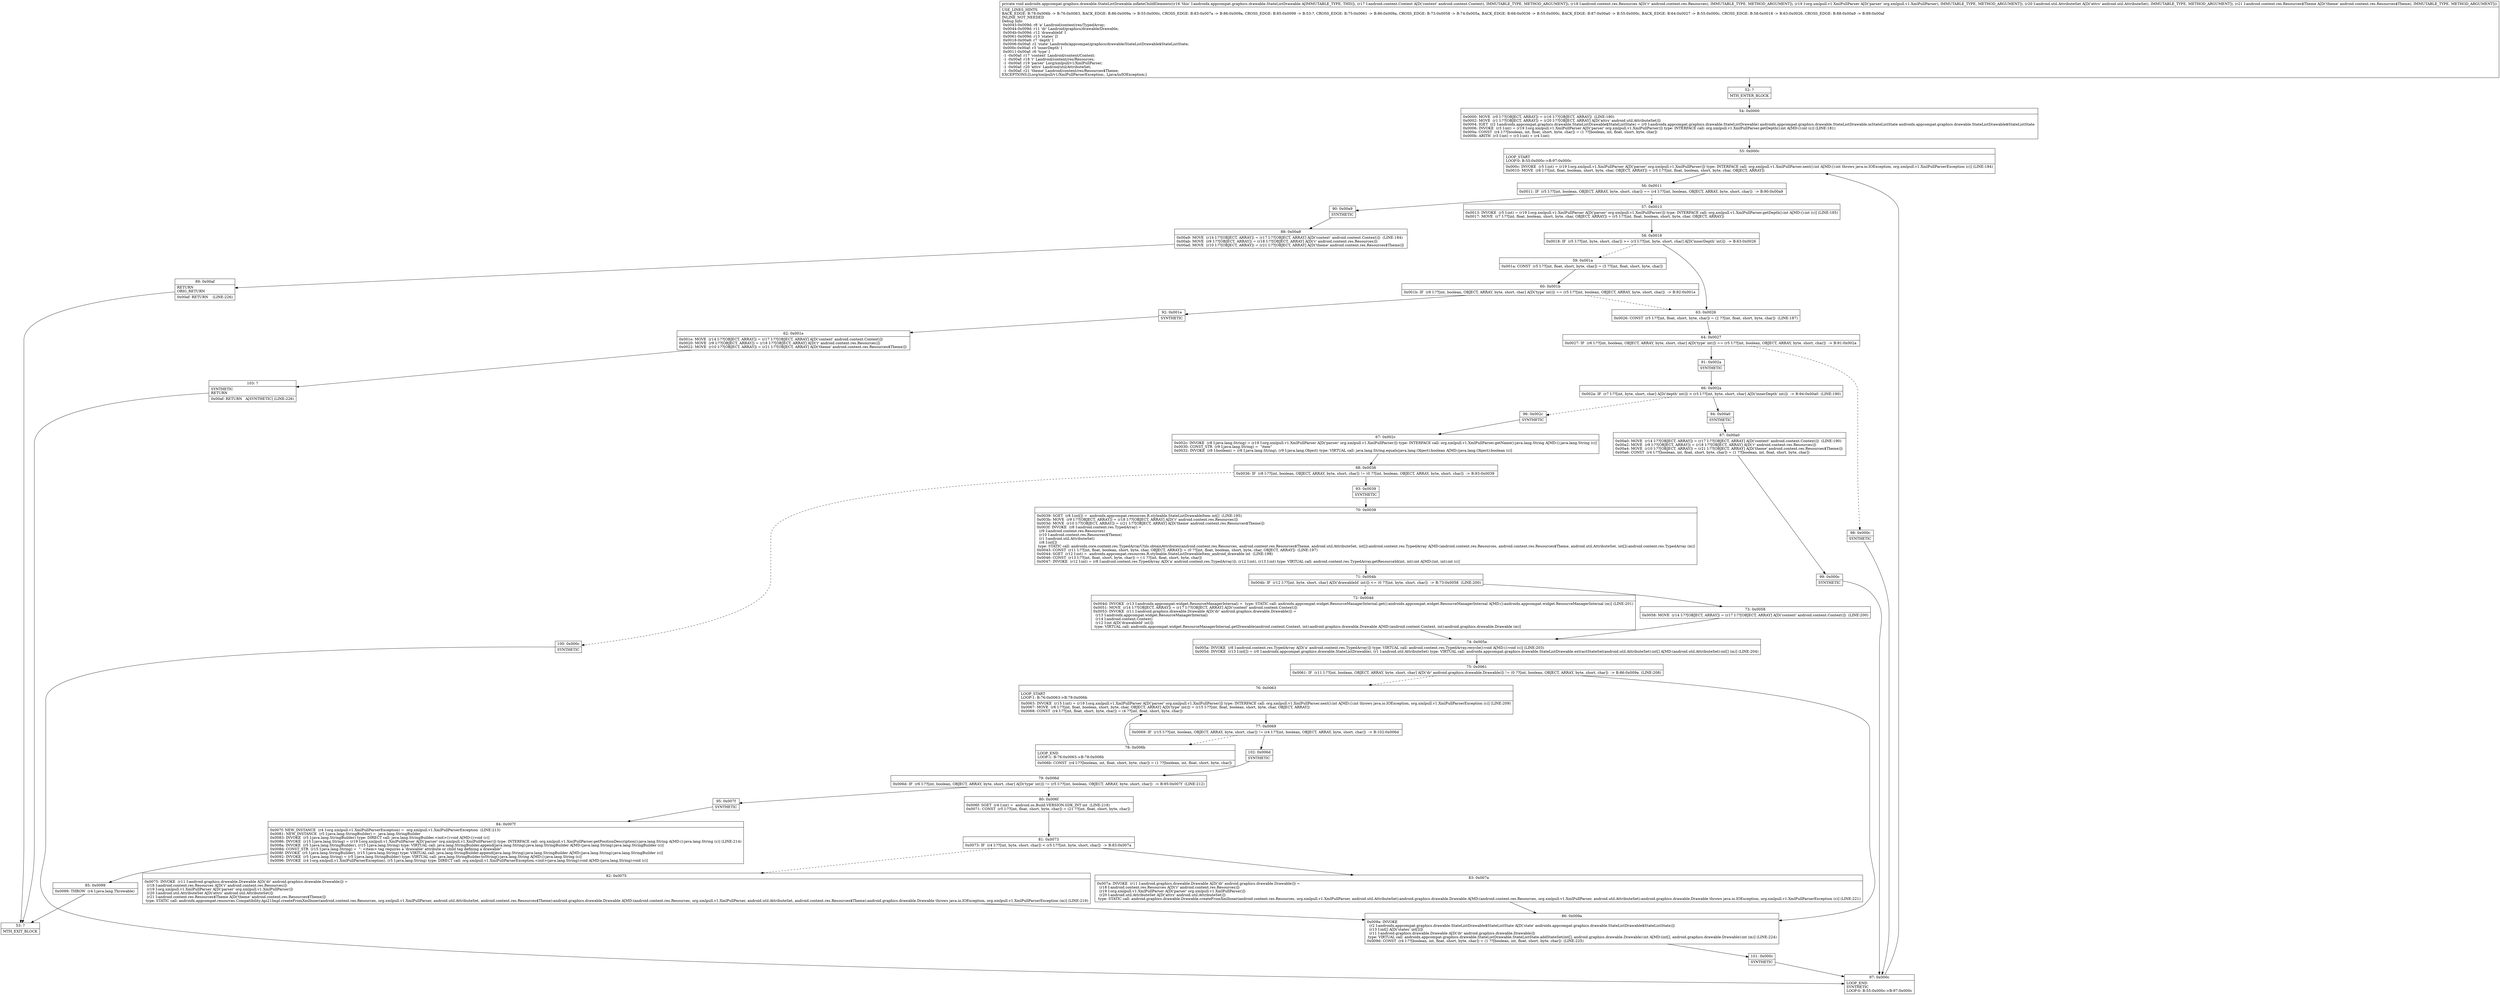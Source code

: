 digraph "CFG forandroidx.appcompat.graphics.drawable.StateListDrawable.inflateChildElements(Landroid\/content\/Context;Landroid\/content\/res\/Resources;Lorg\/xmlpull\/v1\/XmlPullParser;Landroid\/util\/AttributeSet;Landroid\/content\/res\/Resources$Theme;)V" {
Node_52 [shape=record,label="{52\:\ ?|MTH_ENTER_BLOCK\l}"];
Node_54 [shape=record,label="{54\:\ 0x0000|0x0000: MOVE  (r0 I:??[OBJECT, ARRAY]) = (r16 I:??[OBJECT, ARRAY])  (LINE:180)\l0x0002: MOVE  (r1 I:??[OBJECT, ARRAY]) = (r20 I:??[OBJECT, ARRAY] A[D('attrs' android.util.AttributeSet)]) \l0x0004: IGET  (r2 I:androidx.appcompat.graphics.drawable.StateListDrawable$StateListState) = (r0 I:androidx.appcompat.graphics.drawable.StateListDrawable) androidx.appcompat.graphics.drawable.StateListDrawable.mStateListState androidx.appcompat.graphics.drawable.StateListDrawable$StateListState \l0x0006: INVOKE  (r3 I:int) = (r19 I:org.xmlpull.v1.XmlPullParser A[D('parser' org.xmlpull.v1.XmlPullParser)]) type: INTERFACE call: org.xmlpull.v1.XmlPullParser.getDepth():int A[MD:():int (c)] (LINE:181)\l0x000a: CONST  (r4 I:??[boolean, int, float, short, byte, char]) = (1 ??[boolean, int, float, short, byte, char]) \l0x000b: ARITH  (r3 I:int) = (r3 I:int) + (r4 I:int) \l}"];
Node_55 [shape=record,label="{55\:\ 0x000c|LOOP_START\lLOOP:0: B:55:0x000c\-\>B:97:0x000c\l|0x000c: INVOKE  (r5 I:int) = (r19 I:org.xmlpull.v1.XmlPullParser A[D('parser' org.xmlpull.v1.XmlPullParser)]) type: INTERFACE call: org.xmlpull.v1.XmlPullParser.next():int A[MD:():int throws java.io.IOException, org.xmlpull.v1.XmlPullParserException (c)] (LINE:184)\l0x0010: MOVE  (r6 I:??[int, float, boolean, short, byte, char, OBJECT, ARRAY]) = (r5 I:??[int, float, boolean, short, byte, char, OBJECT, ARRAY]) \l}"];
Node_56 [shape=record,label="{56\:\ 0x0011|0x0011: IF  (r5 I:??[int, boolean, OBJECT, ARRAY, byte, short, char]) == (r4 I:??[int, boolean, OBJECT, ARRAY, byte, short, char])  \-\> B:90:0x00a9 \l}"];
Node_57 [shape=record,label="{57\:\ 0x0013|0x0013: INVOKE  (r5 I:int) = (r19 I:org.xmlpull.v1.XmlPullParser A[D('parser' org.xmlpull.v1.XmlPullParser)]) type: INTERFACE call: org.xmlpull.v1.XmlPullParser.getDepth():int A[MD:():int (c)] (LINE:185)\l0x0017: MOVE  (r7 I:??[int, float, boolean, short, byte, char, OBJECT, ARRAY]) = (r5 I:??[int, float, boolean, short, byte, char, OBJECT, ARRAY]) \l}"];
Node_58 [shape=record,label="{58\:\ 0x0018|0x0018: IF  (r5 I:??[int, byte, short, char]) \>= (r3 I:??[int, byte, short, char] A[D('innerDepth' int)])  \-\> B:63:0x0026 \l}"];
Node_59 [shape=record,label="{59\:\ 0x001a|0x001a: CONST  (r5 I:??[int, float, short, byte, char]) = (3 ??[int, float, short, byte, char]) \l}"];
Node_60 [shape=record,label="{60\:\ 0x001b|0x001b: IF  (r6 I:??[int, boolean, OBJECT, ARRAY, byte, short, char] A[D('type' int)]) == (r5 I:??[int, boolean, OBJECT, ARRAY, byte, short, char])  \-\> B:92:0x001e \l}"];
Node_92 [shape=record,label="{92\:\ 0x001e|SYNTHETIC\l}"];
Node_62 [shape=record,label="{62\:\ 0x001e|0x001e: MOVE  (r14 I:??[OBJECT, ARRAY]) = (r17 I:??[OBJECT, ARRAY] A[D('context' android.content.Context)]) \l0x0020: MOVE  (r9 I:??[OBJECT, ARRAY]) = (r18 I:??[OBJECT, ARRAY] A[D('r' android.content.res.Resources)]) \l0x0022: MOVE  (r10 I:??[OBJECT, ARRAY]) = (r21 I:??[OBJECT, ARRAY] A[D('theme' android.content.res.Resources$Theme)]) \l}"];
Node_103 [shape=record,label="{103\:\ ?|SYNTHETIC\lRETURN\l|0x00af: RETURN   A[SYNTHETIC] (LINE:226)\l}"];
Node_53 [shape=record,label="{53\:\ ?|MTH_EXIT_BLOCK\l}"];
Node_63 [shape=record,label="{63\:\ 0x0026|0x0026: CONST  (r5 I:??[int, float, short, byte, char]) = (2 ??[int, float, short, byte, char])  (LINE:187)\l}"];
Node_64 [shape=record,label="{64\:\ 0x0027|0x0027: IF  (r6 I:??[int, boolean, OBJECT, ARRAY, byte, short, char] A[D('type' int)]) == (r5 I:??[int, boolean, OBJECT, ARRAY, byte, short, char])  \-\> B:91:0x002a \l}"];
Node_91 [shape=record,label="{91\:\ 0x002a|SYNTHETIC\l}"];
Node_66 [shape=record,label="{66\:\ 0x002a|0x002a: IF  (r7 I:??[int, byte, short, char] A[D('depth' int)]) \> (r3 I:??[int, byte, short, char] A[D('innerDepth' int)])  \-\> B:94:0x00a0  (LINE:190)\l}"];
Node_94 [shape=record,label="{94\:\ 0x00a0|SYNTHETIC\l}"];
Node_87 [shape=record,label="{87\:\ 0x00a0|0x00a0: MOVE  (r14 I:??[OBJECT, ARRAY]) = (r17 I:??[OBJECT, ARRAY] A[D('context' android.content.Context)])  (LINE:190)\l0x00a2: MOVE  (r9 I:??[OBJECT, ARRAY]) = (r18 I:??[OBJECT, ARRAY] A[D('r' android.content.res.Resources)]) \l0x00a4: MOVE  (r10 I:??[OBJECT, ARRAY]) = (r21 I:??[OBJECT, ARRAY] A[D('theme' android.content.res.Resources$Theme)]) \l0x00a6: CONST  (r4 I:??[boolean, int, float, short, byte, char]) = (1 ??[boolean, int, float, short, byte, char]) \l}"];
Node_99 [shape=record,label="{99\:\ 0x000c|SYNTHETIC\l}"];
Node_97 [shape=record,label="{97\:\ 0x000c|LOOP_END\lSYNTHETIC\lLOOP:0: B:55:0x000c\-\>B:97:0x000c\l}"];
Node_96 [shape=record,label="{96\:\ 0x002c|SYNTHETIC\l}"];
Node_67 [shape=record,label="{67\:\ 0x002c|0x002c: INVOKE  (r8 I:java.lang.String) = (r19 I:org.xmlpull.v1.XmlPullParser A[D('parser' org.xmlpull.v1.XmlPullParser)]) type: INTERFACE call: org.xmlpull.v1.XmlPullParser.getName():java.lang.String A[MD:():java.lang.String (c)]\l0x0030: CONST_STR  (r9 I:java.lang.String) =  \"item\" \l0x0032: INVOKE  (r8 I:boolean) = (r8 I:java.lang.String), (r9 I:java.lang.Object) type: VIRTUAL call: java.lang.String.equals(java.lang.Object):boolean A[MD:(java.lang.Object):boolean (c)]\l}"];
Node_68 [shape=record,label="{68\:\ 0x0036|0x0036: IF  (r8 I:??[int, boolean, OBJECT, ARRAY, byte, short, char]) != (0 ??[int, boolean, OBJECT, ARRAY, byte, short, char])  \-\> B:93:0x0039 \l}"];
Node_93 [shape=record,label="{93\:\ 0x0039|SYNTHETIC\l}"];
Node_70 [shape=record,label="{70\:\ 0x0039|0x0039: SGET  (r8 I:int[]) =  androidx.appcompat.resources.R.styleable.StateListDrawableItem int[]  (LINE:195)\l0x003b: MOVE  (r9 I:??[OBJECT, ARRAY]) = (r18 I:??[OBJECT, ARRAY] A[D('r' android.content.res.Resources)]) \l0x003d: MOVE  (r10 I:??[OBJECT, ARRAY]) = (r21 I:??[OBJECT, ARRAY] A[D('theme' android.content.res.Resources$Theme)]) \l0x003f: INVOKE  (r8 I:android.content.res.TypedArray) = \l  (r9 I:android.content.res.Resources)\l  (r10 I:android.content.res.Resources$Theme)\l  (r1 I:android.util.AttributeSet)\l  (r8 I:int[])\l type: STATIC call: androidx.core.content.res.TypedArrayUtils.obtainAttributes(android.content.res.Resources, android.content.res.Resources$Theme, android.util.AttributeSet, int[]):android.content.res.TypedArray A[MD:(android.content.res.Resources, android.content.res.Resources$Theme, android.util.AttributeSet, int[]):android.content.res.TypedArray (m)]\l0x0043: CONST  (r11 I:??[int, float, boolean, short, byte, char, OBJECT, ARRAY]) = (0 ??[int, float, boolean, short, byte, char, OBJECT, ARRAY])  (LINE:197)\l0x0044: SGET  (r12 I:int) =  androidx.appcompat.resources.R.styleable.StateListDrawableItem_android_drawable int  (LINE:198)\l0x0046: CONST  (r13 I:??[int, float, short, byte, char]) = (\-1 ??[int, float, short, byte, char]) \l0x0047: INVOKE  (r12 I:int) = (r8 I:android.content.res.TypedArray A[D('a' android.content.res.TypedArray)]), (r12 I:int), (r13 I:int) type: VIRTUAL call: android.content.res.TypedArray.getResourceId(int, int):int A[MD:(int, int):int (c)]\l}"];
Node_71 [shape=record,label="{71\:\ 0x004b|0x004b: IF  (r12 I:??[int, byte, short, char] A[D('drawableId' int)]) \<= (0 ??[int, byte, short, char])  \-\> B:73:0x0058  (LINE:200)\l}"];
Node_72 [shape=record,label="{72\:\ 0x004d|0x004d: INVOKE  (r13 I:androidx.appcompat.widget.ResourceManagerInternal) =  type: STATIC call: androidx.appcompat.widget.ResourceManagerInternal.get():androidx.appcompat.widget.ResourceManagerInternal A[MD:():androidx.appcompat.widget.ResourceManagerInternal (m)] (LINE:201)\l0x0051: MOVE  (r14 I:??[OBJECT, ARRAY]) = (r17 I:??[OBJECT, ARRAY] A[D('context' android.content.Context)]) \l0x0053: INVOKE  (r11 I:android.graphics.drawable.Drawable A[D('dr' android.graphics.drawable.Drawable)]) = \l  (r13 I:androidx.appcompat.widget.ResourceManagerInternal)\l  (r14 I:android.content.Context)\l  (r12 I:int A[D('drawableId' int)])\l type: VIRTUAL call: androidx.appcompat.widget.ResourceManagerInternal.getDrawable(android.content.Context, int):android.graphics.drawable.Drawable A[MD:(android.content.Context, int):android.graphics.drawable.Drawable (m)]\l}"];
Node_74 [shape=record,label="{74\:\ 0x005a|0x005a: INVOKE  (r8 I:android.content.res.TypedArray A[D('a' android.content.res.TypedArray)]) type: VIRTUAL call: android.content.res.TypedArray.recycle():void A[MD:():void (c)] (LINE:203)\l0x005d: INVOKE  (r13 I:int[]) = (r0 I:androidx.appcompat.graphics.drawable.StateListDrawable), (r1 I:android.util.AttributeSet) type: VIRTUAL call: androidx.appcompat.graphics.drawable.StateListDrawable.extractStateSet(android.util.AttributeSet):int[] A[MD:(android.util.AttributeSet):int[] (m)] (LINE:204)\l}"];
Node_75 [shape=record,label="{75\:\ 0x0061|0x0061: IF  (r11 I:??[int, boolean, OBJECT, ARRAY, byte, short, char] A[D('dr' android.graphics.drawable.Drawable)]) != (0 ??[int, boolean, OBJECT, ARRAY, byte, short, char])  \-\> B:86:0x009a  (LINE:208)\l}"];
Node_76 [shape=record,label="{76\:\ 0x0063|LOOP_START\lLOOP:1: B:76:0x0063\-\>B:78:0x006b\l|0x0063: INVOKE  (r15 I:int) = (r19 I:org.xmlpull.v1.XmlPullParser A[D('parser' org.xmlpull.v1.XmlPullParser)]) type: INTERFACE call: org.xmlpull.v1.XmlPullParser.next():int A[MD:():int throws java.io.IOException, org.xmlpull.v1.XmlPullParserException (c)] (LINE:209)\l0x0067: MOVE  (r6 I:??[int, float, boolean, short, byte, char, OBJECT, ARRAY] A[D('type' int)]) = (r15 I:??[int, float, boolean, short, byte, char, OBJECT, ARRAY]) \l0x0068: CONST  (r4 I:??[int, float, short, byte, char]) = (4 ??[int, float, short, byte, char]) \l}"];
Node_77 [shape=record,label="{77\:\ 0x0069|0x0069: IF  (r15 I:??[int, boolean, OBJECT, ARRAY, byte, short, char]) != (r4 I:??[int, boolean, OBJECT, ARRAY, byte, short, char])  \-\> B:102:0x006d \l}"];
Node_78 [shape=record,label="{78\:\ 0x006b|LOOP_END\lLOOP:1: B:76:0x0063\-\>B:78:0x006b\l|0x006b: CONST  (r4 I:??[boolean, int, float, short, byte, char]) = (1 ??[boolean, int, float, short, byte, char]) \l}"];
Node_102 [shape=record,label="{102\:\ 0x006d|SYNTHETIC\l}"];
Node_79 [shape=record,label="{79\:\ 0x006d|0x006d: IF  (r6 I:??[int, boolean, OBJECT, ARRAY, byte, short, char] A[D('type' int)]) != (r5 I:??[int, boolean, OBJECT, ARRAY, byte, short, char])  \-\> B:95:0x007f  (LINE:212)\l}"];
Node_80 [shape=record,label="{80\:\ 0x006f|0x006f: SGET  (r4 I:int) =  android.os.Build.VERSION.SDK_INT int  (LINE:218)\l0x0071: CONST  (r5 I:??[int, float, short, byte, char]) = (21 ??[int, float, short, byte, char]) \l}"];
Node_81 [shape=record,label="{81\:\ 0x0073|0x0073: IF  (r4 I:??[int, byte, short, char]) \< (r5 I:??[int, byte, short, char])  \-\> B:83:0x007a \l}"];
Node_82 [shape=record,label="{82\:\ 0x0075|0x0075: INVOKE  (r11 I:android.graphics.drawable.Drawable A[D('dr' android.graphics.drawable.Drawable)]) = \l  (r18 I:android.content.res.Resources A[D('r' android.content.res.Resources)])\l  (r19 I:org.xmlpull.v1.XmlPullParser A[D('parser' org.xmlpull.v1.XmlPullParser)])\l  (r20 I:android.util.AttributeSet A[D('attrs' android.util.AttributeSet)])\l  (r21 I:android.content.res.Resources$Theme A[D('theme' android.content.res.Resources$Theme)])\l type: STATIC call: androidx.appcompat.resources.Compatibility.Api21Impl.createFromXmlInner(android.content.res.Resources, org.xmlpull.v1.XmlPullParser, android.util.AttributeSet, android.content.res.Resources$Theme):android.graphics.drawable.Drawable A[MD:(android.content.res.Resources, org.xmlpull.v1.XmlPullParser, android.util.AttributeSet, android.content.res.Resources$Theme):android.graphics.drawable.Drawable throws java.io.IOException, org.xmlpull.v1.XmlPullParserException (m)] (LINE:219)\l}"];
Node_83 [shape=record,label="{83\:\ 0x007a|0x007a: INVOKE  (r11 I:android.graphics.drawable.Drawable A[D('dr' android.graphics.drawable.Drawable)]) = \l  (r18 I:android.content.res.Resources A[D('r' android.content.res.Resources)])\l  (r19 I:org.xmlpull.v1.XmlPullParser A[D('parser' org.xmlpull.v1.XmlPullParser)])\l  (r20 I:android.util.AttributeSet A[D('attrs' android.util.AttributeSet)])\l type: STATIC call: android.graphics.drawable.Drawable.createFromXmlInner(android.content.res.Resources, org.xmlpull.v1.XmlPullParser, android.util.AttributeSet):android.graphics.drawable.Drawable A[MD:(android.content.res.Resources, org.xmlpull.v1.XmlPullParser, android.util.AttributeSet):android.graphics.drawable.Drawable throws java.io.IOException, org.xmlpull.v1.XmlPullParserException (c)] (LINE:221)\l}"];
Node_95 [shape=record,label="{95\:\ 0x007f|SYNTHETIC\l}"];
Node_84 [shape=record,label="{84\:\ 0x007f|0x007f: NEW_INSTANCE  (r4 I:org.xmlpull.v1.XmlPullParserException) =  org.xmlpull.v1.XmlPullParserException  (LINE:213)\l0x0081: NEW_INSTANCE  (r5 I:java.lang.StringBuilder) =  java.lang.StringBuilder \l0x0083: INVOKE  (r5 I:java.lang.StringBuilder) type: DIRECT call: java.lang.StringBuilder.\<init\>():void A[MD:():void (c)]\l0x0086: INVOKE  (r15 I:java.lang.String) = (r19 I:org.xmlpull.v1.XmlPullParser A[D('parser' org.xmlpull.v1.XmlPullParser)]) type: INTERFACE call: org.xmlpull.v1.XmlPullParser.getPositionDescription():java.lang.String A[MD:():java.lang.String (c)] (LINE:214)\l0x008a: INVOKE  (r5 I:java.lang.StringBuilder), (r15 I:java.lang.String) type: VIRTUAL call: java.lang.StringBuilder.append(java.lang.String):java.lang.StringBuilder A[MD:(java.lang.String):java.lang.StringBuilder (c)]\l0x008d: CONST_STR  (r15 I:java.lang.String) =  \": \<item\> tag requires a 'drawable' attribute or child tag defining a drawable\" \l0x008f: INVOKE  (r5 I:java.lang.StringBuilder), (r15 I:java.lang.String) type: VIRTUAL call: java.lang.StringBuilder.append(java.lang.String):java.lang.StringBuilder A[MD:(java.lang.String):java.lang.StringBuilder (c)]\l0x0092: INVOKE  (r5 I:java.lang.String) = (r5 I:java.lang.StringBuilder) type: VIRTUAL call: java.lang.StringBuilder.toString():java.lang.String A[MD:():java.lang.String (c)]\l0x0096: INVOKE  (r4 I:org.xmlpull.v1.XmlPullParserException), (r5 I:java.lang.String) type: DIRECT call: org.xmlpull.v1.XmlPullParserException.\<init\>(java.lang.String):void A[MD:(java.lang.String):void (c)]\l}"];
Node_85 [shape=record,label="{85\:\ 0x0099|0x0099: THROW  (r4 I:java.lang.Throwable) \l}"];
Node_86 [shape=record,label="{86\:\ 0x009a|0x009a: INVOKE  \l  (r2 I:androidx.appcompat.graphics.drawable.StateListDrawable$StateListState A[D('state' androidx.appcompat.graphics.drawable.StateListDrawable$StateListState)])\l  (r13 I:int[] A[D('states' int[])])\l  (r11 I:android.graphics.drawable.Drawable A[D('dr' android.graphics.drawable.Drawable)])\l type: VIRTUAL call: androidx.appcompat.graphics.drawable.StateListDrawable.StateListState.addStateSet(int[], android.graphics.drawable.Drawable):int A[MD:(int[], android.graphics.drawable.Drawable):int (m)] (LINE:224)\l0x009d: CONST  (r4 I:??[boolean, int, float, short, byte, char]) = (1 ??[boolean, int, float, short, byte, char])  (LINE:225)\l}"];
Node_101 [shape=record,label="{101\:\ 0x000c|SYNTHETIC\l}"];
Node_73 [shape=record,label="{73\:\ 0x0058|0x0058: MOVE  (r14 I:??[OBJECT, ARRAY]) = (r17 I:??[OBJECT, ARRAY] A[D('context' android.content.Context)])  (LINE:200)\l}"];
Node_100 [shape=record,label="{100\:\ 0x000c|SYNTHETIC\l}"];
Node_98 [shape=record,label="{98\:\ 0x000c|SYNTHETIC\l}"];
Node_90 [shape=record,label="{90\:\ 0x00a9|SYNTHETIC\l}"];
Node_88 [shape=record,label="{88\:\ 0x00a9|0x00a9: MOVE  (r14 I:??[OBJECT, ARRAY]) = (r17 I:??[OBJECT, ARRAY] A[D('context' android.content.Context)])  (LINE:184)\l0x00ab: MOVE  (r9 I:??[OBJECT, ARRAY]) = (r18 I:??[OBJECT, ARRAY] A[D('r' android.content.res.Resources)]) \l0x00ad: MOVE  (r10 I:??[OBJECT, ARRAY]) = (r21 I:??[OBJECT, ARRAY] A[D('theme' android.content.res.Resources$Theme)]) \l}"];
Node_89 [shape=record,label="{89\:\ 0x00af|RETURN\lORIG_RETURN\l|0x00af: RETURN    (LINE:226)\l}"];
MethodNode[shape=record,label="{private void androidx.appcompat.graphics.drawable.StateListDrawable.inflateChildElements((r16 'this' I:androidx.appcompat.graphics.drawable.StateListDrawable A[IMMUTABLE_TYPE, THIS]), (r17 I:android.content.Context A[D('context' android.content.Context), IMMUTABLE_TYPE, METHOD_ARGUMENT]), (r18 I:android.content.res.Resources A[D('r' android.content.res.Resources), IMMUTABLE_TYPE, METHOD_ARGUMENT]), (r19 I:org.xmlpull.v1.XmlPullParser A[D('parser' org.xmlpull.v1.XmlPullParser), IMMUTABLE_TYPE, METHOD_ARGUMENT]), (r20 I:android.util.AttributeSet A[D('attrs' android.util.AttributeSet), IMMUTABLE_TYPE, METHOD_ARGUMENT]), (r21 I:android.content.res.Resources$Theme A[D('theme' android.content.res.Resources$Theme), IMMUTABLE_TYPE, METHOD_ARGUMENT]))  | USE_LINES_HINTS\lBACK_EDGE: B:78:0x006b \-\> B:76:0x0063, BACK_EDGE: B:86:0x009a \-\> B:55:0x000c, CROSS_EDGE: B:83:0x007a \-\> B:86:0x009a, CROSS_EDGE: B:85:0x0099 \-\> B:53:?, CROSS_EDGE: B:75:0x0061 \-\> B:86:0x009a, CROSS_EDGE: B:73:0x0058 \-\> B:74:0x005a, BACK_EDGE: B:68:0x0036 \-\> B:55:0x000c, BACK_EDGE: B:87:0x00a0 \-\> B:55:0x000c, BACK_EDGE: B:64:0x0027 \-\> B:55:0x000c, CROSS_EDGE: B:58:0x0018 \-\> B:63:0x0026, CROSS_EDGE: B:88:0x00a9 \-\> B:89:0x00af\lINLINE_NOT_NEEDED\lDebug Info:\l  0x0043\-0x009d: r8 'a' Landroid\/content\/res\/TypedArray;\l  0x0044\-0x009d: r11 'dr' Landroid\/graphics\/drawable\/Drawable;\l  0x004b\-0x009d: r12 'drawableId' I\l  0x0061\-0x009d: r13 'states' [I\l  0x0018\-0x00a9: r7 'depth' I\l  0x0006\-0x00af: r2 'state' Landroidx\/appcompat\/graphics\/drawable\/StateListDrawable$StateListState;\l  0x000c\-0x00af: r3 'innerDepth' I\l  0x0011\-0x00af: r6 'type' I\l  \-1 \-0x00af: r17 'context' Landroid\/content\/Context;\l  \-1 \-0x00af: r18 'r' Landroid\/content\/res\/Resources;\l  \-1 \-0x00af: r19 'parser' Lorg\/xmlpull\/v1\/XmlPullParser;\l  \-1 \-0x00af: r20 'attrs' Landroid\/util\/AttributeSet;\l  \-1 \-0x00af: r21 'theme' Landroid\/content\/res\/Resources$Theme;\lEXCEPTIONS:[Lorg\/xmlpull\/v1\/XmlPullParserException;, Ljava\/io\/IOException;]\l}"];
MethodNode -> Node_52;Node_52 -> Node_54;
Node_54 -> Node_55;
Node_55 -> Node_56;
Node_56 -> Node_57[style=dashed];
Node_56 -> Node_90;
Node_57 -> Node_58;
Node_58 -> Node_59[style=dashed];
Node_58 -> Node_63;
Node_59 -> Node_60;
Node_60 -> Node_63[style=dashed];
Node_60 -> Node_92;
Node_92 -> Node_62;
Node_62 -> Node_103;
Node_103 -> Node_53;
Node_63 -> Node_64;
Node_64 -> Node_91;
Node_64 -> Node_98[style=dashed];
Node_91 -> Node_66;
Node_66 -> Node_94;
Node_66 -> Node_96[style=dashed];
Node_94 -> Node_87;
Node_87 -> Node_99;
Node_99 -> Node_97;
Node_97 -> Node_55;
Node_96 -> Node_67;
Node_67 -> Node_68;
Node_68 -> Node_93;
Node_68 -> Node_100[style=dashed];
Node_93 -> Node_70;
Node_70 -> Node_71;
Node_71 -> Node_72[style=dashed];
Node_71 -> Node_73;
Node_72 -> Node_74;
Node_74 -> Node_75;
Node_75 -> Node_76[style=dashed];
Node_75 -> Node_86;
Node_76 -> Node_77;
Node_77 -> Node_78[style=dashed];
Node_77 -> Node_102;
Node_78 -> Node_76;
Node_102 -> Node_79;
Node_79 -> Node_80[style=dashed];
Node_79 -> Node_95;
Node_80 -> Node_81;
Node_81 -> Node_82[style=dashed];
Node_81 -> Node_83;
Node_82 -> Node_86;
Node_83 -> Node_86;
Node_95 -> Node_84;
Node_84 -> Node_85;
Node_85 -> Node_53;
Node_86 -> Node_101;
Node_101 -> Node_97;
Node_73 -> Node_74;
Node_100 -> Node_97;
Node_98 -> Node_97;
Node_90 -> Node_88;
Node_88 -> Node_89;
Node_89 -> Node_53;
}

